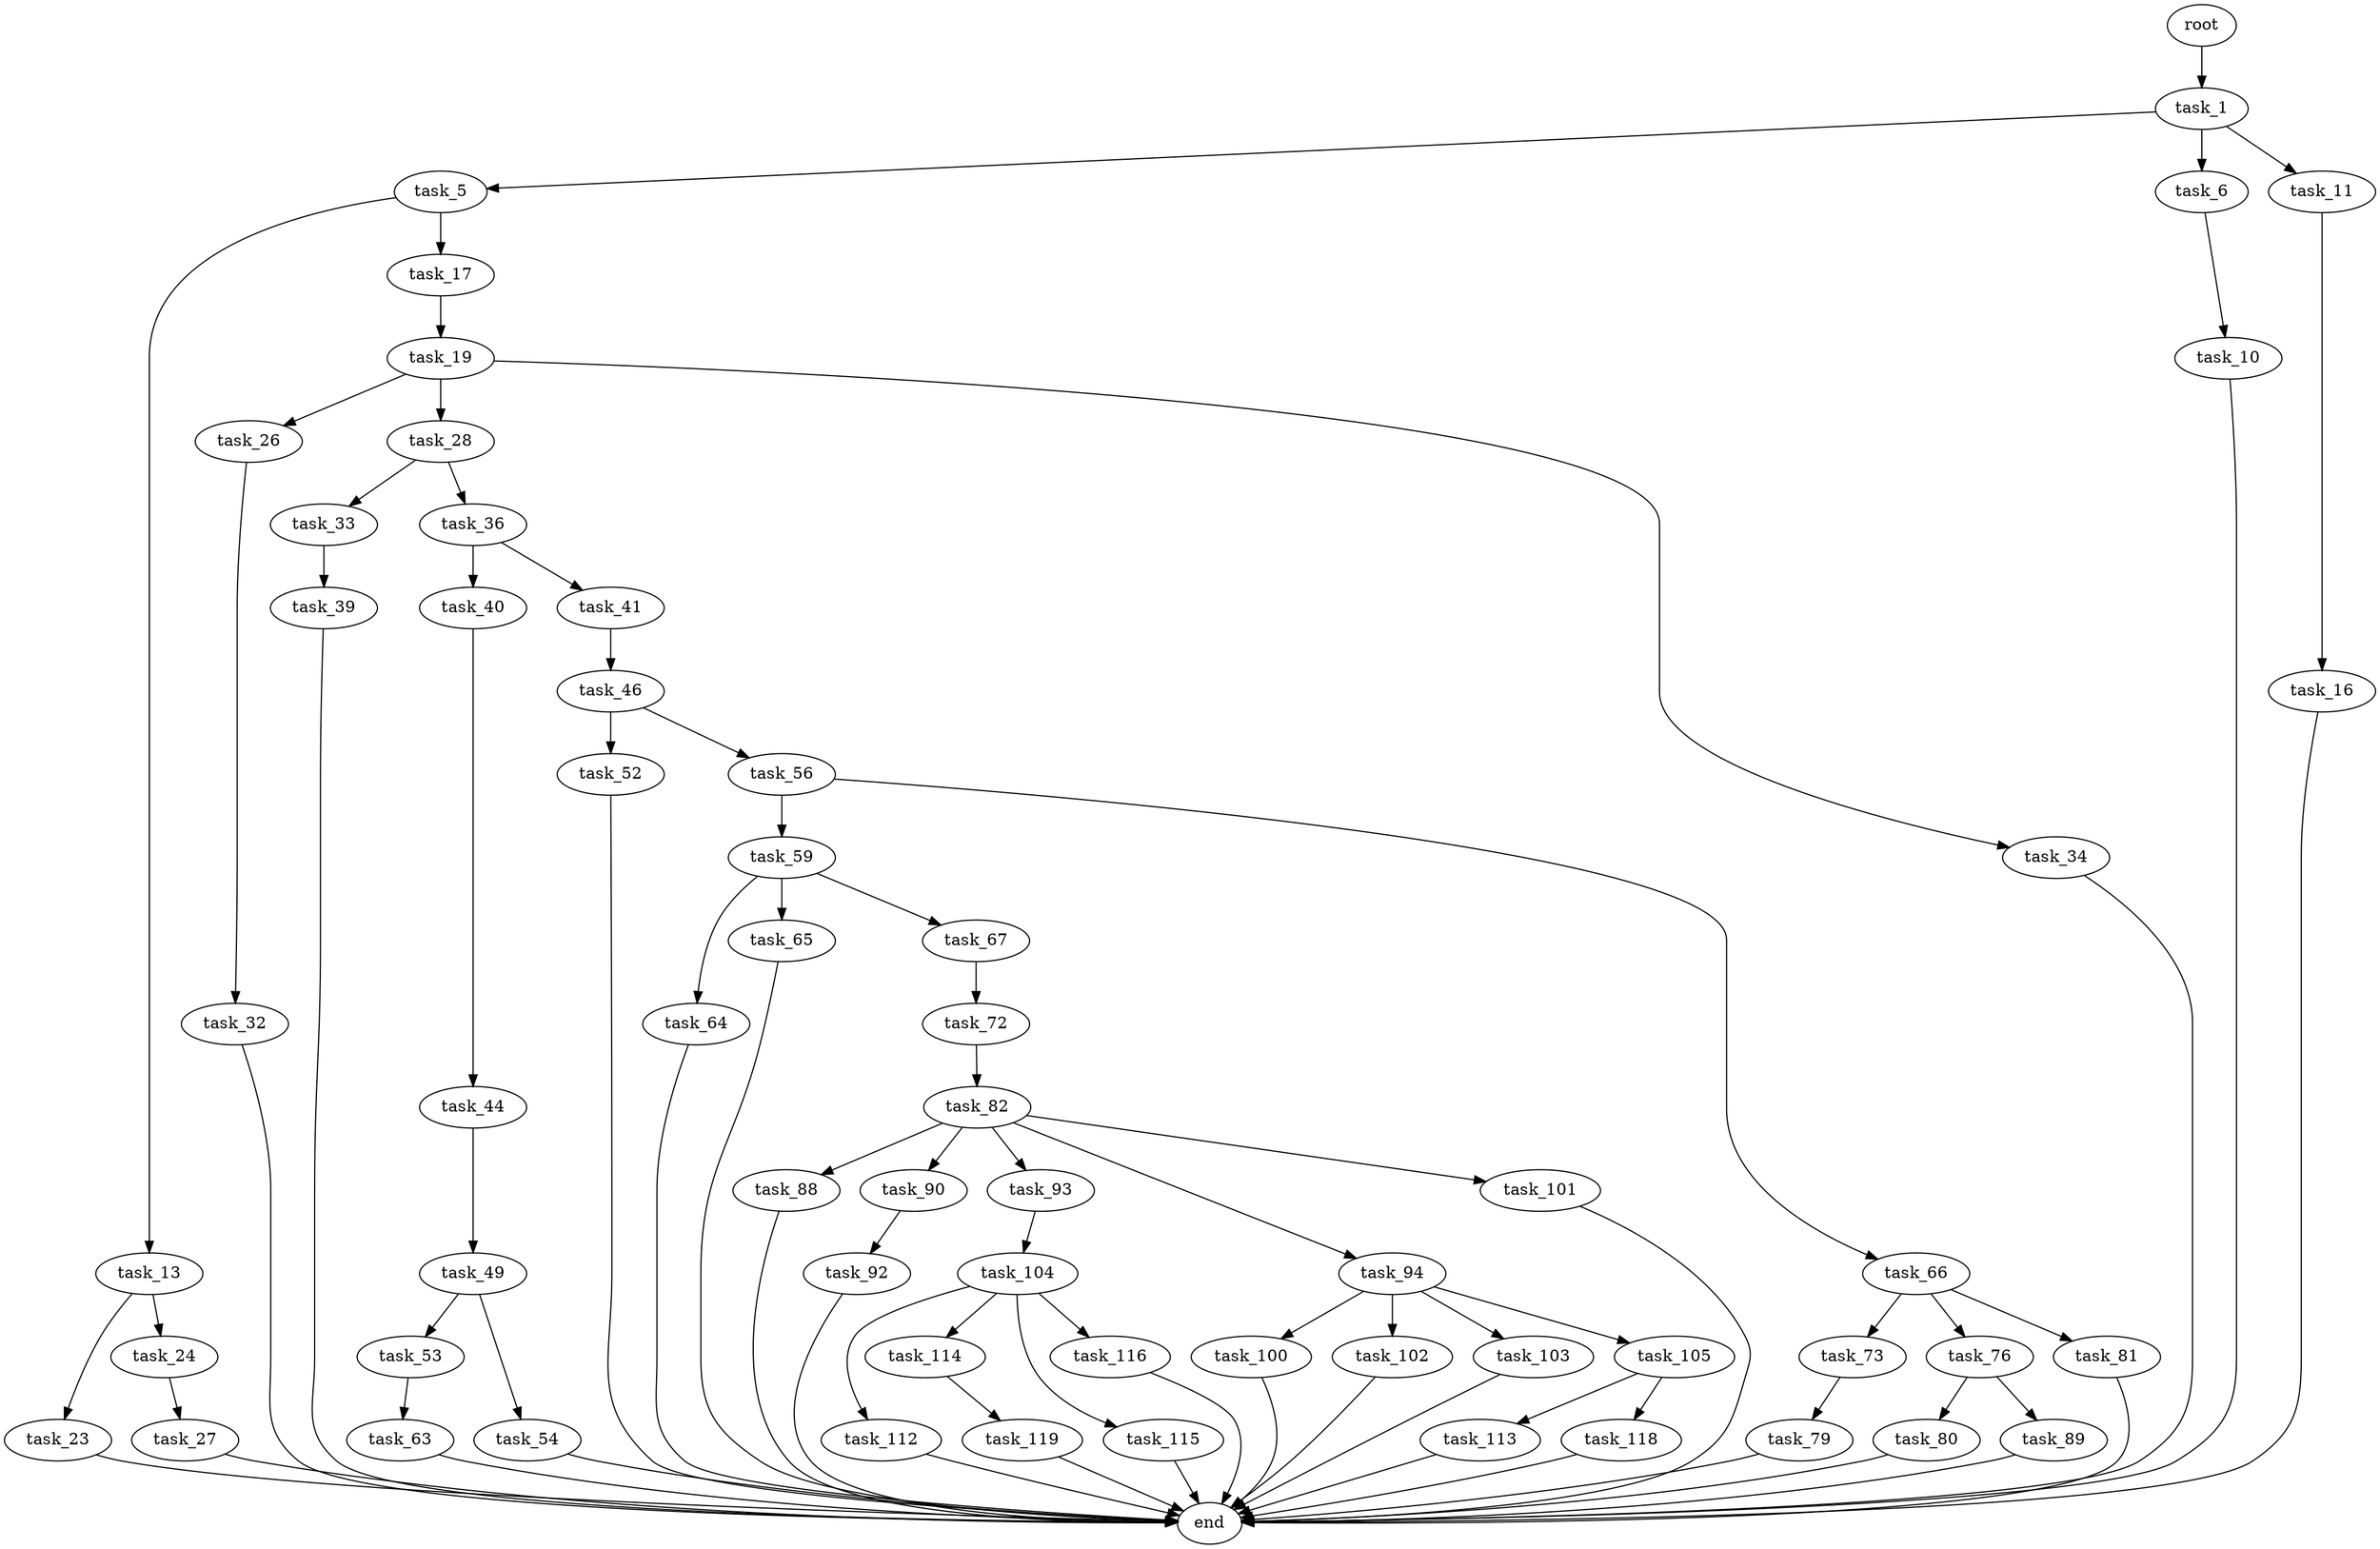 digraph G {
  root [size="0.000000"];
  task_1 [size="29665429179.000000"];
  task_5 [size="37575885630.000000"];
  task_6 [size="6616151140.000000"];
  task_11 [size="2312162213.000000"];
  task_13 [size="181263908861.000000"];
  task_17 [size="549755813888.000000"];
  task_10 [size="8589934592.000000"];
  end [size="0.000000"];
  task_16 [size="368293445632.000000"];
  task_23 [size="368293445632.000000"];
  task_24 [size="597482404919.000000"];
  task_19 [size="638644160422.000000"];
  task_26 [size="1073741824000.000000"];
  task_28 [size="244312238234.000000"];
  task_34 [size="1023265158.000000"];
  task_27 [size="8589934592.000000"];
  task_32 [size="96109752179.000000"];
  task_33 [size="34244939891.000000"];
  task_36 [size="28991029248.000000"];
  task_39 [size="9023063067.000000"];
  task_40 [size="9746646497.000000"];
  task_41 [size="2266996194.000000"];
  task_44 [size="452261093903.000000"];
  task_46 [size="231928233984.000000"];
  task_49 [size="68719476736.000000"];
  task_52 [size="16356356538.000000"];
  task_56 [size="368293445632.000000"];
  task_53 [size="782757789696.000000"];
  task_54 [size="30891273735.000000"];
  task_63 [size="134217728000.000000"];
  task_59 [size="782757789696.000000"];
  task_66 [size="188218148040.000000"];
  task_64 [size="167022057003.000000"];
  task_65 [size="134217728000.000000"];
  task_67 [size="368293445632.000000"];
  task_73 [size="134217728000.000000"];
  task_76 [size="68719476736.000000"];
  task_81 [size="14805423514.000000"];
  task_72 [size="30341711894.000000"];
  task_82 [size="182622372053.000000"];
  task_79 [size="829091622680.000000"];
  task_80 [size="408273642972.000000"];
  task_89 [size="19477490864.000000"];
  task_88 [size="449601631274.000000"];
  task_90 [size="1102487177437.000000"];
  task_93 [size="2790149003.000000"];
  task_94 [size="14227986082.000000"];
  task_101 [size="1073741824000.000000"];
  task_92 [size="1161362550.000000"];
  task_104 [size="9713447020.000000"];
  task_100 [size="1265497142.000000"];
  task_102 [size="134217728000.000000"];
  task_103 [size="623254299659.000000"];
  task_105 [size="269006905841.000000"];
  task_112 [size="22041663042.000000"];
  task_114 [size="15641836270.000000"];
  task_115 [size="1073741824000.000000"];
  task_116 [size="28991029248.000000"];
  task_113 [size="231928233984.000000"];
  task_118 [size="11189402459.000000"];
  task_119 [size="782757789696.000000"];

  root -> task_1 [size="1.000000"];
  task_1 -> task_5 [size="679477248.000000"];
  task_1 -> task_6 [size="679477248.000000"];
  task_1 -> task_11 [size="679477248.000000"];
  task_5 -> task_13 [size="679477248.000000"];
  task_5 -> task_17 [size="679477248.000000"];
  task_6 -> task_10 [size="134217728.000000"];
  task_11 -> task_16 [size="75497472.000000"];
  task_13 -> task_23 [size="209715200.000000"];
  task_13 -> task_24 [size="209715200.000000"];
  task_17 -> task_19 [size="536870912.000000"];
  task_10 -> end [size="1.000000"];
  task_16 -> end [size="1.000000"];
  task_23 -> end [size="1.000000"];
  task_24 -> task_27 [size="838860800.000000"];
  task_19 -> task_26 [size="411041792.000000"];
  task_19 -> task_28 [size="411041792.000000"];
  task_19 -> task_34 [size="411041792.000000"];
  task_26 -> task_32 [size="838860800.000000"];
  task_28 -> task_33 [size="209715200.000000"];
  task_28 -> task_36 [size="209715200.000000"];
  task_34 -> end [size="1.000000"];
  task_27 -> end [size="1.000000"];
  task_32 -> end [size="1.000000"];
  task_33 -> task_39 [size="679477248.000000"];
  task_36 -> task_40 [size="75497472.000000"];
  task_36 -> task_41 [size="75497472.000000"];
  task_39 -> end [size="1.000000"];
  task_40 -> task_44 [size="679477248.000000"];
  task_41 -> task_46 [size="134217728.000000"];
  task_44 -> task_49 [size="301989888.000000"];
  task_46 -> task_52 [size="301989888.000000"];
  task_46 -> task_56 [size="301989888.000000"];
  task_49 -> task_53 [size="134217728.000000"];
  task_49 -> task_54 [size="134217728.000000"];
  task_52 -> end [size="1.000000"];
  task_56 -> task_59 [size="411041792.000000"];
  task_56 -> task_66 [size="411041792.000000"];
  task_53 -> task_63 [size="679477248.000000"];
  task_54 -> end [size="1.000000"];
  task_63 -> end [size="1.000000"];
  task_59 -> task_64 [size="679477248.000000"];
  task_59 -> task_65 [size="679477248.000000"];
  task_59 -> task_67 [size="679477248.000000"];
  task_66 -> task_73 [size="536870912.000000"];
  task_66 -> task_76 [size="536870912.000000"];
  task_66 -> task_81 [size="536870912.000000"];
  task_64 -> end [size="1.000000"];
  task_65 -> end [size="1.000000"];
  task_67 -> task_72 [size="411041792.000000"];
  task_73 -> task_79 [size="209715200.000000"];
  task_76 -> task_80 [size="134217728.000000"];
  task_76 -> task_89 [size="134217728.000000"];
  task_81 -> end [size="1.000000"];
  task_72 -> task_82 [size="536870912.000000"];
  task_82 -> task_88 [size="209715200.000000"];
  task_82 -> task_90 [size="209715200.000000"];
  task_82 -> task_93 [size="209715200.000000"];
  task_82 -> task_94 [size="209715200.000000"];
  task_82 -> task_101 [size="209715200.000000"];
  task_79 -> end [size="1.000000"];
  task_80 -> end [size="1.000000"];
  task_89 -> end [size="1.000000"];
  task_88 -> end [size="1.000000"];
  task_90 -> task_92 [size="838860800.000000"];
  task_93 -> task_104 [size="75497472.000000"];
  task_94 -> task_100 [size="75497472.000000"];
  task_94 -> task_102 [size="75497472.000000"];
  task_94 -> task_103 [size="75497472.000000"];
  task_94 -> task_105 [size="75497472.000000"];
  task_101 -> end [size="1.000000"];
  task_92 -> end [size="1.000000"];
  task_104 -> task_112 [size="209715200.000000"];
  task_104 -> task_114 [size="209715200.000000"];
  task_104 -> task_115 [size="209715200.000000"];
  task_104 -> task_116 [size="209715200.000000"];
  task_100 -> end [size="1.000000"];
  task_102 -> end [size="1.000000"];
  task_103 -> end [size="1.000000"];
  task_105 -> task_113 [size="301989888.000000"];
  task_105 -> task_118 [size="301989888.000000"];
  task_112 -> end [size="1.000000"];
  task_114 -> task_119 [size="536870912.000000"];
  task_115 -> end [size="1.000000"];
  task_116 -> end [size="1.000000"];
  task_113 -> end [size="1.000000"];
  task_118 -> end [size="1.000000"];
  task_119 -> end [size="1.000000"];
}
